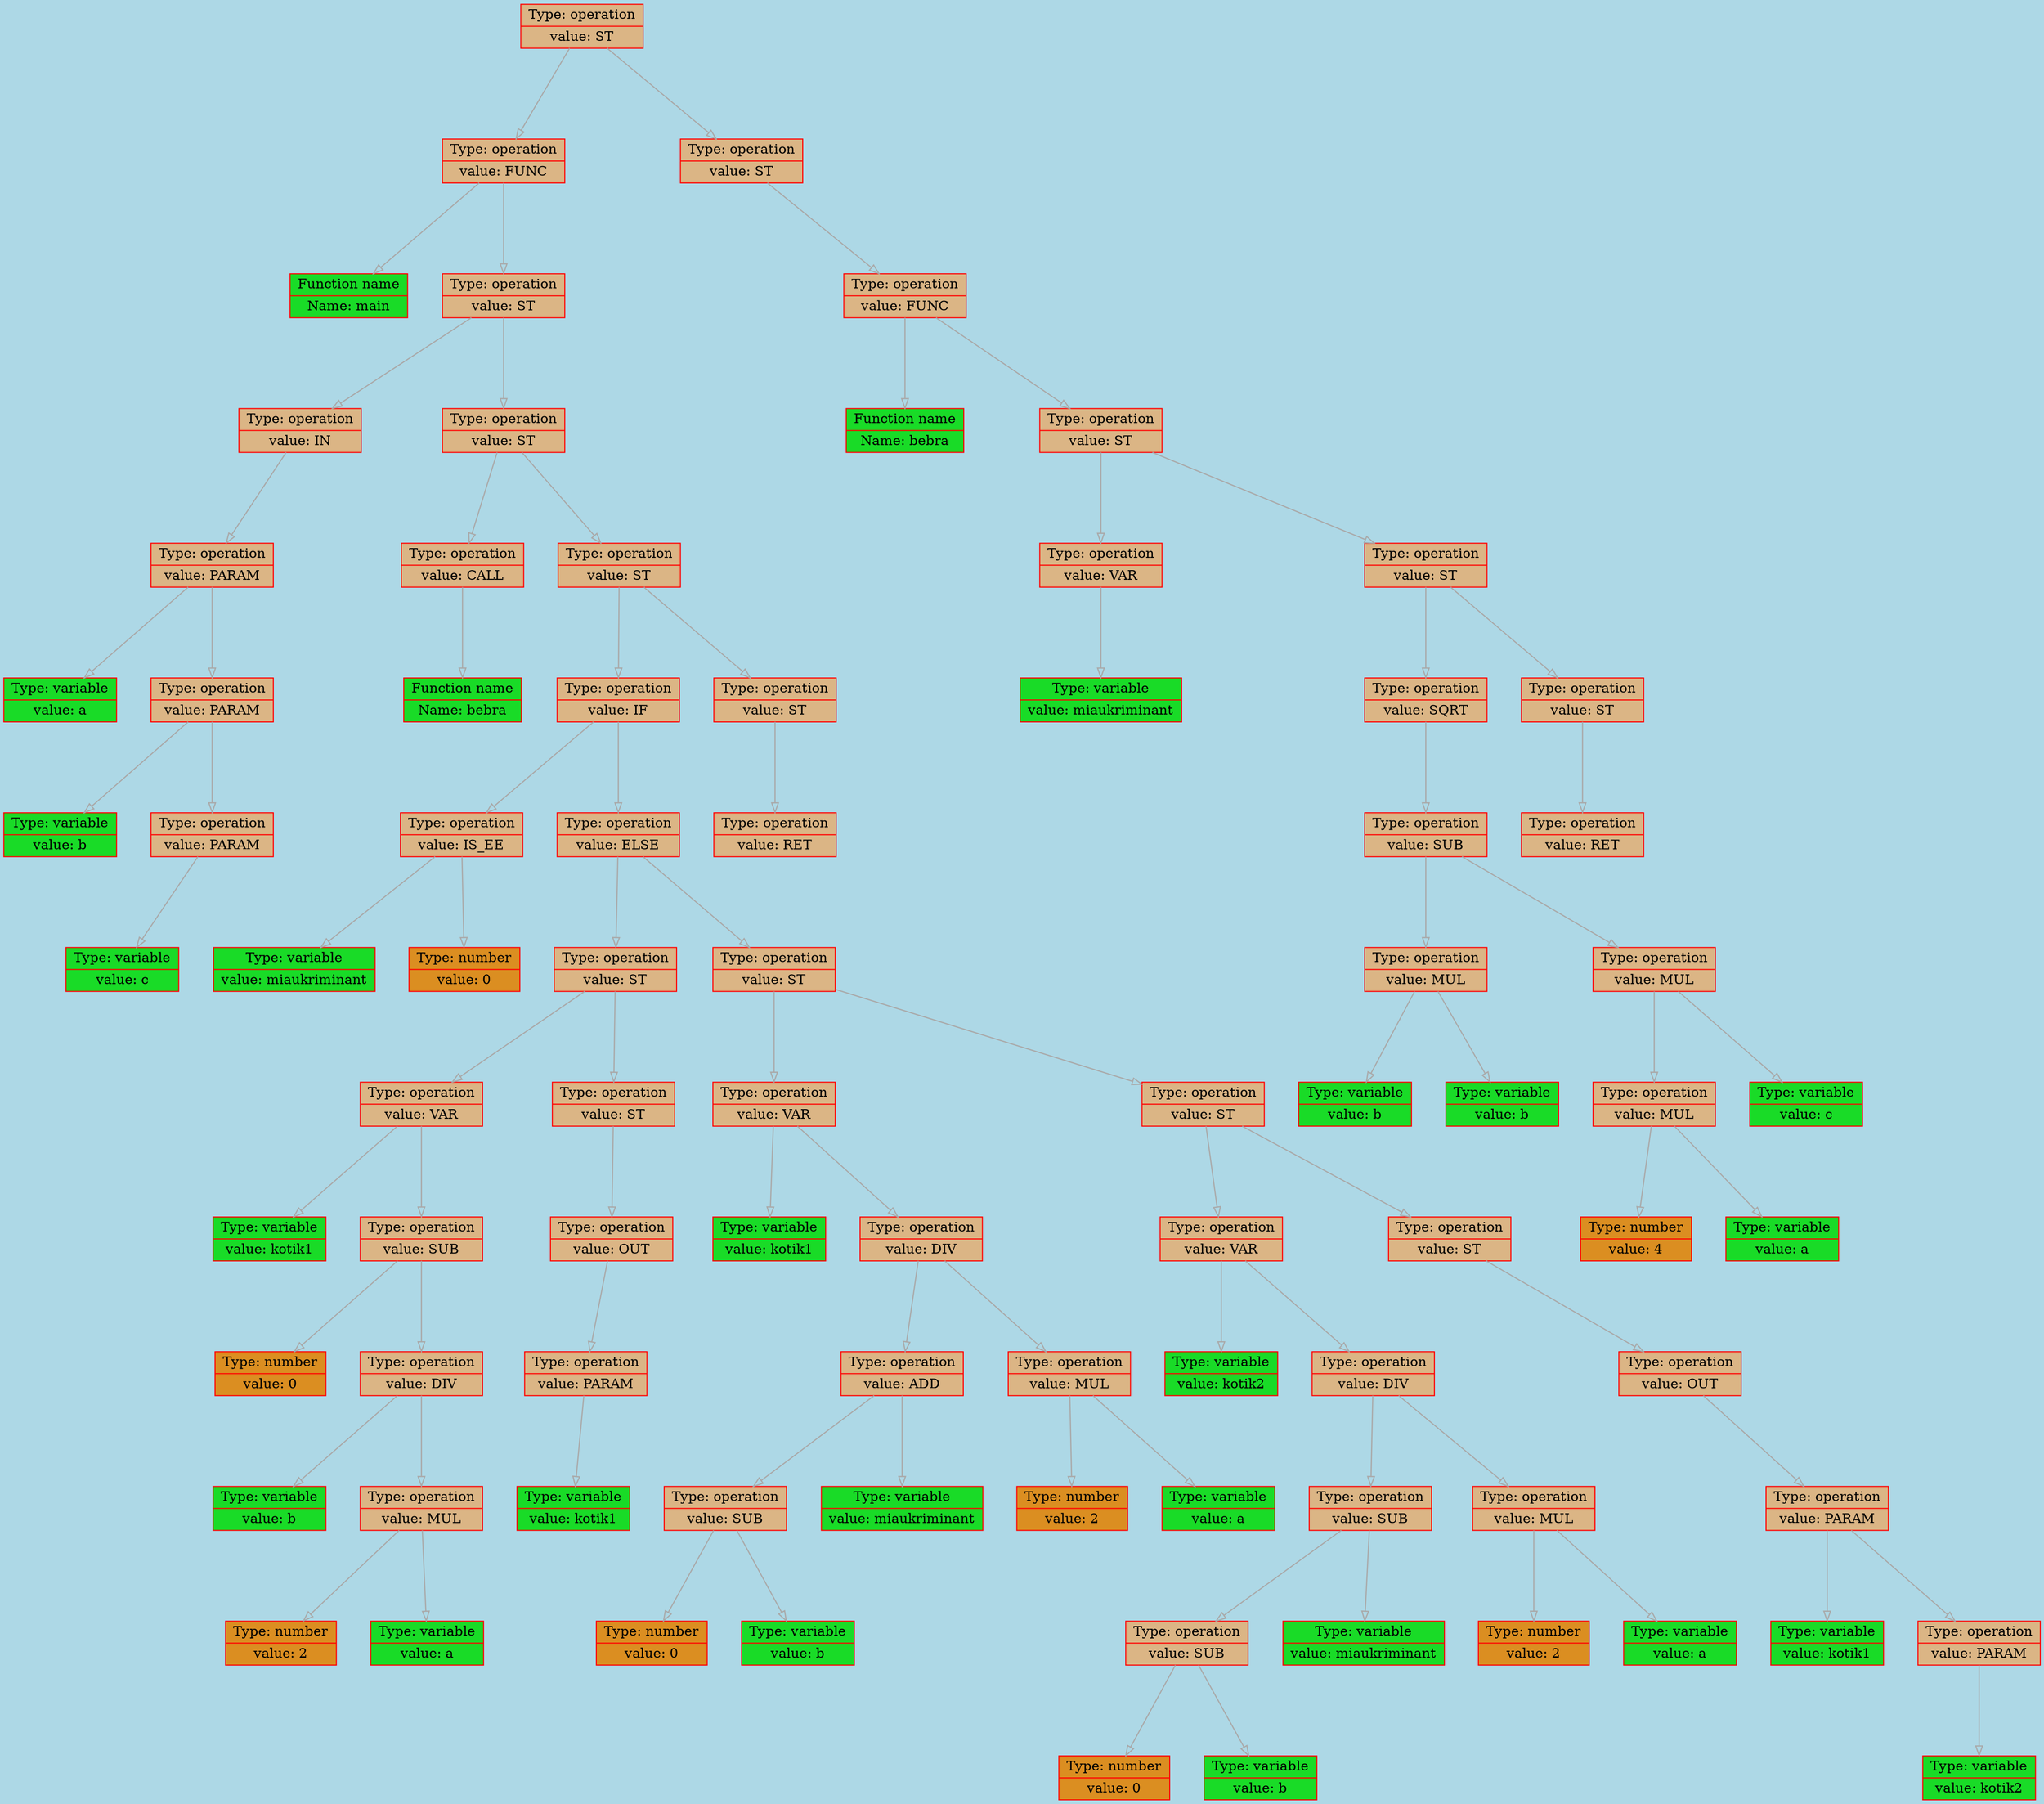 
    digraph g {
        bgcolor="lightblue";
        dpi      = 200;
        fontname = "Comic Sans MS";
        fontsize = 20;
        rankdir   =  TB;
        edge [color = darkgrey, arrowhead = onormal, arrowsize = 1, penwidth = 1.2]
        graph[fillcolor = lightgreen, ranksep = 1.3, nodesep = 0.5,
        style = "rounded, filled",color = green, penwidth = 2]

    Node000001f671dab620[shape=record, width=0.2, style="filled", color="red", fillcolor="#DBB585",label=" {Type: operation | value: ST}"] 
 
Node000001f671dab7d0[shape=record, width=0.2, style="filled", color="red", fillcolor="#DBB585",label=" {Type: operation | value: FUNC}"] 
 
Node000001f671da7630[shape=record, width=0.2, style="filled", color="red", fillcolor="#19DB27",label=" {Function name |Name: main}"] 
 
Node000001f671dab2f0[shape=record, width=0.2, style="filled", color="red", fillcolor="#DBB585",label=" {Type: operation | value: ST}"] 
 
Node000001f671daa6a0[shape=record, width=0.2, style="filled", color="red", fillcolor="#DBB585",label=" {Type: operation | value: IN}"] 
 
Node000001f671daa5b0[shape=record, width=0.2, style="filled", color="red", fillcolor="#DBB585",label=" {Type: operation | value: PARAM}"] 
 
Node000001f671da7660[shape=record, width=0.2, style="filled", color="red", fillcolor="#19DB27",label=" {Type: variable | value: a}"] 
 
Node000001f671daa7f0[shape=record, width=0.2, style="filled", color="red", fillcolor="#DBB585",label=" {Type: operation | value: PARAM}"] 
 
Node000001f671daa8e0[shape=record, width=0.2, style="filled", color="red", fillcolor="#19DB27",label=" {Type: variable | value: b}"] 
 
Node000001f671daa5e0[shape=record, width=0.2, style="filled", color="red", fillcolor="#DBB585",label=" {Type: operation | value: PARAM}"] 
 
Node000001f671daa700[shape=record, width=0.2, style="filled", color="red", fillcolor="#19DB27",label=" {Type: variable | value: c}"] 
 
Node000001f671dab4d0[shape=record, width=0.2, style="filled", color="red", fillcolor="#DBB585",label=" {Type: operation | value: ST}"] 
 
Node000001f671daa820[shape=record, width=0.2, style="filled", color="red", fillcolor="#DBB585",label=" {Type: operation | value: CALL}"] 
 
Node000001f671daa610[shape=record, width=0.2, style="filled", color="red", fillcolor="#19DB27",label=" {Function name |Name: bebra}"] 
 
Node000001f671daaff0[shape=record, width=0.2, style="filled", color="red", fillcolor="#DBB585",label=" {Type: operation | value: ST}"] 
 
Node000001f671daae40[shape=record, width=0.2, style="filled", color="red", fillcolor="#DBB585",label=" {Type: operation | value: IF}"] 
 
Node000001f671daa670[shape=record, width=0.2, style="filled", color="red", fillcolor="#DBB585",label=" {Type: operation | value: IS_EE}"] 
 
Node000001f671daa6d0[shape=record, width=0.2, style="filled", color="red", fillcolor="#19DB27",label=" {Type: variable | value: miaukriminant}"] 
 
Node000001f671daa850[shape=record, width=0.2, style="filled", color="red", fillcolor="#DB8E21",label=" {Type: number | value: 0}"] 
 
Node000001f671daade0[shape=record, width=0.2, style="filled", color="red", fillcolor="#DBB585",label=" {Type: operation | value: ELSE}"] 
 
Node000001f671daaa80[shape=record, width=0.2, style="filled", color="red", fillcolor="#DBB585",label=" {Type: operation | value: ST}"] 
 
Node000001f671daab10[shape=record, width=0.2, style="filled", color="red", fillcolor="#DBB585",label=" {Type: operation | value: VAR}"] 
 
Node000001f671daa910[shape=record, width=0.2, style="filled", color="red", fillcolor="#19DB27",label=" {Type: variable | value: kotik1}"] 
 
Node000001f671daa8b0[shape=record, width=0.2, style="filled", color="red", fillcolor="#DBB585",label=" {Type: operation | value: SUB}"] 
 
Node000001f671daa760[shape=record, width=0.2, style="filled", color="red", fillcolor="#DB8E21",label=" {Type: number | value: 0}"] 
 
Node000001f671daa880[shape=record, width=0.2, style="filled", color="red", fillcolor="#DBB585",label=" {Type: operation | value: DIV}"] 
 
Node000001f671daa730[shape=record, width=0.2, style="filled", color="red", fillcolor="#19DB27",label=" {Type: variable | value: b}"] 
 
Node000001f671daa790[shape=record, width=0.2, style="filled", color="red", fillcolor="#DBB585",label=" {Type: operation | value: MUL}"] 
 
Node000001f671daa640[shape=record, width=0.2, style="filled", color="red", fillcolor="#DB8E21",label=" {Type: number | value: 2}"] 
 
Node000001f671daa7c0[shape=record, width=0.2, style="filled", color="red", fillcolor="#19DB27",label=" {Type: variable | value: a}"] 
 
Node000001f671daab40[shape=record, width=0.2, style="filled", color="red", fillcolor="#DBB585",label=" {Type: operation | value: ST}"] 
 
Node000001f671dab0e0[shape=record, width=0.2, style="filled", color="red", fillcolor="#DBB585",label=" {Type: operation | value: OUT}"] 
 
Node000001f671dab050[shape=record, width=0.2, style="filled", color="red", fillcolor="#DBB585",label=" {Type: operation | value: PARAM}"] 
 
Node000001f671daaed0[shape=record, width=0.2, style="filled", color="red", fillcolor="#19DB27",label=" {Type: variable | value: kotik1}"] 
 
Node000001f671daadb0[shape=record, width=0.2, style="filled", color="red", fillcolor="#DBB585",label=" {Type: operation | value: ST}"] 
 
Node000001f671daae10[shape=record, width=0.2, style="filled", color="red", fillcolor="#DBB585",label=" {Type: operation | value: VAR}"] 
 
Node000001f671daa9f0[shape=record, width=0.2, style="filled", color="red", fillcolor="#19DB27",label=" {Type: variable | value: kotik1}"] 
 
Node000001f671daacf0[shape=record, width=0.2, style="filled", color="red", fillcolor="#DBB585",label=" {Type: operation | value: DIV}"] 
 
Node000001f671dab080[shape=record, width=0.2, style="filled", color="red", fillcolor="#DBB585",label=" {Type: operation | value: ADD}"] 
 
Node000001f671dab110[shape=record, width=0.2, style="filled", color="red", fillcolor="#DBB585",label=" {Type: operation | value: SUB}"] 
 
Node000001f671daae70[shape=record, width=0.2, style="filled", color="red", fillcolor="#DB8E21",label=" {Type: number | value: 0}"] 
 
Node000001f671daaea0[shape=record, width=0.2, style="filled", color="red", fillcolor="#19DB27",label=" {Type: variable | value: b}"] 
 
Node000001f671daac30[shape=record, width=0.2, style="filled", color="red", fillcolor="#19DB27",label=" {Type: variable | value: miaukriminant}"] 
 
Node000001f671daaab0[shape=record, width=0.2, style="filled", color="red", fillcolor="#DBB585",label=" {Type: operation | value: MUL}"] 
 
Node000001f671daaa20[shape=record, width=0.2, style="filled", color="red", fillcolor="#DB8E21",label=" {Type: number | value: 2}"] 
 
Node000001f671daaa50[shape=record, width=0.2, style="filled", color="red", fillcolor="#19DB27",label=" {Type: variable | value: a}"] 
 
Node000001f671daad80[shape=record, width=0.2, style="filled", color="red", fillcolor="#DBB585",label=" {Type: operation | value: ST}"] 
 
Node000001f671daacc0[shape=record, width=0.2, style="filled", color="red", fillcolor="#DBB585",label=" {Type: operation | value: VAR}"] 
 
Node000001f671daaf60[shape=record, width=0.2, style="filled", color="red", fillcolor="#19DB27",label=" {Type: variable | value: kotik2}"] 
 
Node000001f671daad20[shape=record, width=0.2, style="filled", color="red", fillcolor="#DBB585",label=" {Type: operation | value: DIV}"] 
 
Node000001f671dab0b0[shape=record, width=0.2, style="filled", color="red", fillcolor="#DBB585",label=" {Type: operation | value: SUB}"] 
 
Node000001f671daac90[shape=record, width=0.2, style="filled", color="red", fillcolor="#DBB585",label=" {Type: operation | value: SUB}"] 
 
Node000001f671dab140[shape=record, width=0.2, style="filled", color="red", fillcolor="#DB8E21",label=" {Type: number | value: 0}"] 
 
Node000001f671daa9c0[shape=record, width=0.2, style="filled", color="red", fillcolor="#19DB27",label=" {Type: variable | value: b}"] 
 
Node000001f671dab020[shape=record, width=0.2, style="filled", color="red", fillcolor="#19DB27",label=" {Type: variable | value: miaukriminant}"] 
 
Node000001f671daaae0[shape=record, width=0.2, style="filled", color="red", fillcolor="#DBB585",label=" {Type: operation | value: MUL}"] 
 
Node000001f671daab70[shape=record, width=0.2, style="filled", color="red", fillcolor="#DB8E21",label=" {Type: number | value: 2}"] 
 
Node000001f671daac60[shape=record, width=0.2, style="filled", color="red", fillcolor="#19DB27",label=" {Type: variable | value: a}"] 
 
Node000001f671daac00[shape=record, width=0.2, style="filled", color="red", fillcolor="#DBB585",label=" {Type: operation | value: ST}"] 
 
Node000001f671daabd0[shape=record, width=0.2, style="filled", color="red", fillcolor="#DBB585",label=" {Type: operation | value: OUT}"] 
 
Node000001f671daaf30[shape=record, width=0.2, style="filled", color="red", fillcolor="#DBB585",label=" {Type: operation | value: PARAM}"] 
 
Node000001f671daaba0[shape=record, width=0.2, style="filled", color="red", fillcolor="#19DB27",label=" {Type: variable | value: kotik1}"] 
 
Node000001f671daad50[shape=record, width=0.2, style="filled", color="red", fillcolor="#DBB585",label=" {Type: operation | value: PARAM}"] 
 
Node000001f671daaf00[shape=record, width=0.2, style="filled", color="red", fillcolor="#19DB27",label=" {Type: variable | value: kotik2}"] 
 
Node000001f671daafc0[shape=record, width=0.2, style="filled", color="red", fillcolor="#DBB585",label=" {Type: operation | value: ST}"] 
 
Node000001f671daaf90[shape=record, width=0.2, style="filled", color="red", fillcolor="#DBB585",label=" {Type: operation | value: RET}"] 
 
Node000001f671dab8f0[shape=record, width=0.2, style="filled", color="red", fillcolor="#DBB585",label=" {Type: operation | value: ST}"] 
 
Node000001f671dab1d0[shape=record, width=0.2, style="filled", color="red", fillcolor="#DBB585",label=" {Type: operation | value: FUNC}"] 
 
Node000001f671dab5c0[shape=record, width=0.2, style="filled", color="red", fillcolor="#19DB27",label=" {Function name |Name: bebra}"] 
 
Node000001f671dab230[shape=record, width=0.2, style="filled", color="red", fillcolor="#DBB585",label=" {Type: operation | value: ST}"] 
 
Node000001f671dab6e0[shape=record, width=0.2, style="filled", color="red", fillcolor="#DBB585",label=" {Type: operation | value: VAR}"] 
 
Node000001f671dab3b0[shape=record, width=0.2, style="filled", color="red", fillcolor="#19DB27",label=" {Type: variable | value: miaukriminant}"] 
 
Node000001f671dab8c0[shape=record, width=0.2, style="filled", color="red", fillcolor="#DBB585",label=" {Type: operation | value: ST}"] 
 
Node000001f671dab800[shape=record, width=0.2, style="filled", color="red", fillcolor="#DBB585",label=" {Type: operation | value: SQRT}"] 
 
Node000001f671dab740[shape=record, width=0.2, style="filled", color="red", fillcolor="#DBB585",label=" {Type: operation | value: SUB}"] 
 
Node000001f671dab200[shape=record, width=0.2, style="filled", color="red", fillcolor="#DBB585",label=" {Type: operation | value: MUL}"] 
 
Node000001f671dab3e0[shape=record, width=0.2, style="filled", color="red", fillcolor="#19DB27",label=" {Type: variable | value: b}"] 
 
Node000001f671dab320[shape=record, width=0.2, style="filled", color="red", fillcolor="#19DB27",label=" {Type: variable | value: b}"] 
 
Node000001f671dab920[shape=record, width=0.2, style="filled", color="red", fillcolor="#DBB585",label=" {Type: operation | value: MUL}"] 
 
Node000001f671dab6b0[shape=record, width=0.2, style="filled", color="red", fillcolor="#DBB585",label=" {Type: operation | value: MUL}"] 
 
Node000001f671dab710[shape=record, width=0.2, style="filled", color="red", fillcolor="#DB8E21",label=" {Type: number | value: 4}"] 
 
Node000001f671dab410[shape=record, width=0.2, style="filled", color="red", fillcolor="#19DB27",label=" {Type: variable | value: a}"] 
 
Node000001f671dab440[shape=record, width=0.2, style="filled", color="red", fillcolor="#19DB27",label=" {Type: variable | value: c}"] 
 
Node000001f671dab5f0[shape=record, width=0.2, style="filled", color="red", fillcolor="#DBB585",label=" {Type: operation | value: ST}"] 
 
Node000001f671dab470[shape=record, width=0.2, style="filled", color="red", fillcolor="#DBB585",label=" {Type: operation | value: RET}"] 
 
Node000001f671dab620->Node000001f671dab7d0
Node000001f671dab7d0->Node000001f671da7630
Node000001f671dab7d0->Node000001f671dab2f0
Node000001f671dab2f0->Node000001f671daa6a0
Node000001f671daa6a0->Node000001f671daa5b0
Node000001f671daa5b0->Node000001f671da7660
Node000001f671daa5b0->Node000001f671daa7f0
Node000001f671daa7f0->Node000001f671daa8e0
Node000001f671daa7f0->Node000001f671daa5e0
Node000001f671daa5e0->Node000001f671daa700
Node000001f671dab2f0->Node000001f671dab4d0
Node000001f671dab4d0->Node000001f671daa820
Node000001f671daa820->Node000001f671daa610
Node000001f671dab4d0->Node000001f671daaff0
Node000001f671daaff0->Node000001f671daae40
Node000001f671daae40->Node000001f671daa670
Node000001f671daa670->Node000001f671daa6d0
Node000001f671daa670->Node000001f671daa850
Node000001f671daae40->Node000001f671daade0
Node000001f671daade0->Node000001f671daaa80
Node000001f671daaa80->Node000001f671daab10
Node000001f671daab10->Node000001f671daa910
Node000001f671daab10->Node000001f671daa8b0
Node000001f671daa8b0->Node000001f671daa760
Node000001f671daa8b0->Node000001f671daa880
Node000001f671daa880->Node000001f671daa730
Node000001f671daa880->Node000001f671daa790
Node000001f671daa790->Node000001f671daa640
Node000001f671daa790->Node000001f671daa7c0
Node000001f671daaa80->Node000001f671daab40
Node000001f671daab40->Node000001f671dab0e0
Node000001f671dab0e0->Node000001f671dab050
Node000001f671dab050->Node000001f671daaed0
Node000001f671daade0->Node000001f671daadb0
Node000001f671daadb0->Node000001f671daae10
Node000001f671daae10->Node000001f671daa9f0
Node000001f671daae10->Node000001f671daacf0
Node000001f671daacf0->Node000001f671dab080
Node000001f671dab080->Node000001f671dab110
Node000001f671dab110->Node000001f671daae70
Node000001f671dab110->Node000001f671daaea0
Node000001f671dab080->Node000001f671daac30
Node000001f671daacf0->Node000001f671daaab0
Node000001f671daaab0->Node000001f671daaa20
Node000001f671daaab0->Node000001f671daaa50
Node000001f671daadb0->Node000001f671daad80
Node000001f671daad80->Node000001f671daacc0
Node000001f671daacc0->Node000001f671daaf60
Node000001f671daacc0->Node000001f671daad20
Node000001f671daad20->Node000001f671dab0b0
Node000001f671dab0b0->Node000001f671daac90
Node000001f671daac90->Node000001f671dab140
Node000001f671daac90->Node000001f671daa9c0
Node000001f671dab0b0->Node000001f671dab020
Node000001f671daad20->Node000001f671daaae0
Node000001f671daaae0->Node000001f671daab70
Node000001f671daaae0->Node000001f671daac60
Node000001f671daad80->Node000001f671daac00
Node000001f671daac00->Node000001f671daabd0
Node000001f671daabd0->Node000001f671daaf30
Node000001f671daaf30->Node000001f671daaba0
Node000001f671daaf30->Node000001f671daad50
Node000001f671daad50->Node000001f671daaf00
Node000001f671daaff0->Node000001f671daafc0
Node000001f671daafc0->Node000001f671daaf90
Node000001f671dab620->Node000001f671dab8f0
Node000001f671dab8f0->Node000001f671dab1d0
Node000001f671dab1d0->Node000001f671dab5c0
Node000001f671dab1d0->Node000001f671dab230
Node000001f671dab230->Node000001f671dab6e0
Node000001f671dab6e0->Node000001f671dab3b0
Node000001f671dab230->Node000001f671dab8c0
Node000001f671dab8c0->Node000001f671dab800
Node000001f671dab800->Node000001f671dab740
Node000001f671dab740->Node000001f671dab200
Node000001f671dab200->Node000001f671dab3e0
Node000001f671dab200->Node000001f671dab320
Node000001f671dab740->Node000001f671dab920
Node000001f671dab920->Node000001f671dab6b0
Node000001f671dab6b0->Node000001f671dab710
Node000001f671dab6b0->Node000001f671dab410
Node000001f671dab920->Node000001f671dab440
Node000001f671dab8c0->Node000001f671dab5f0
Node000001f671dab5f0->Node000001f671dab470
}
